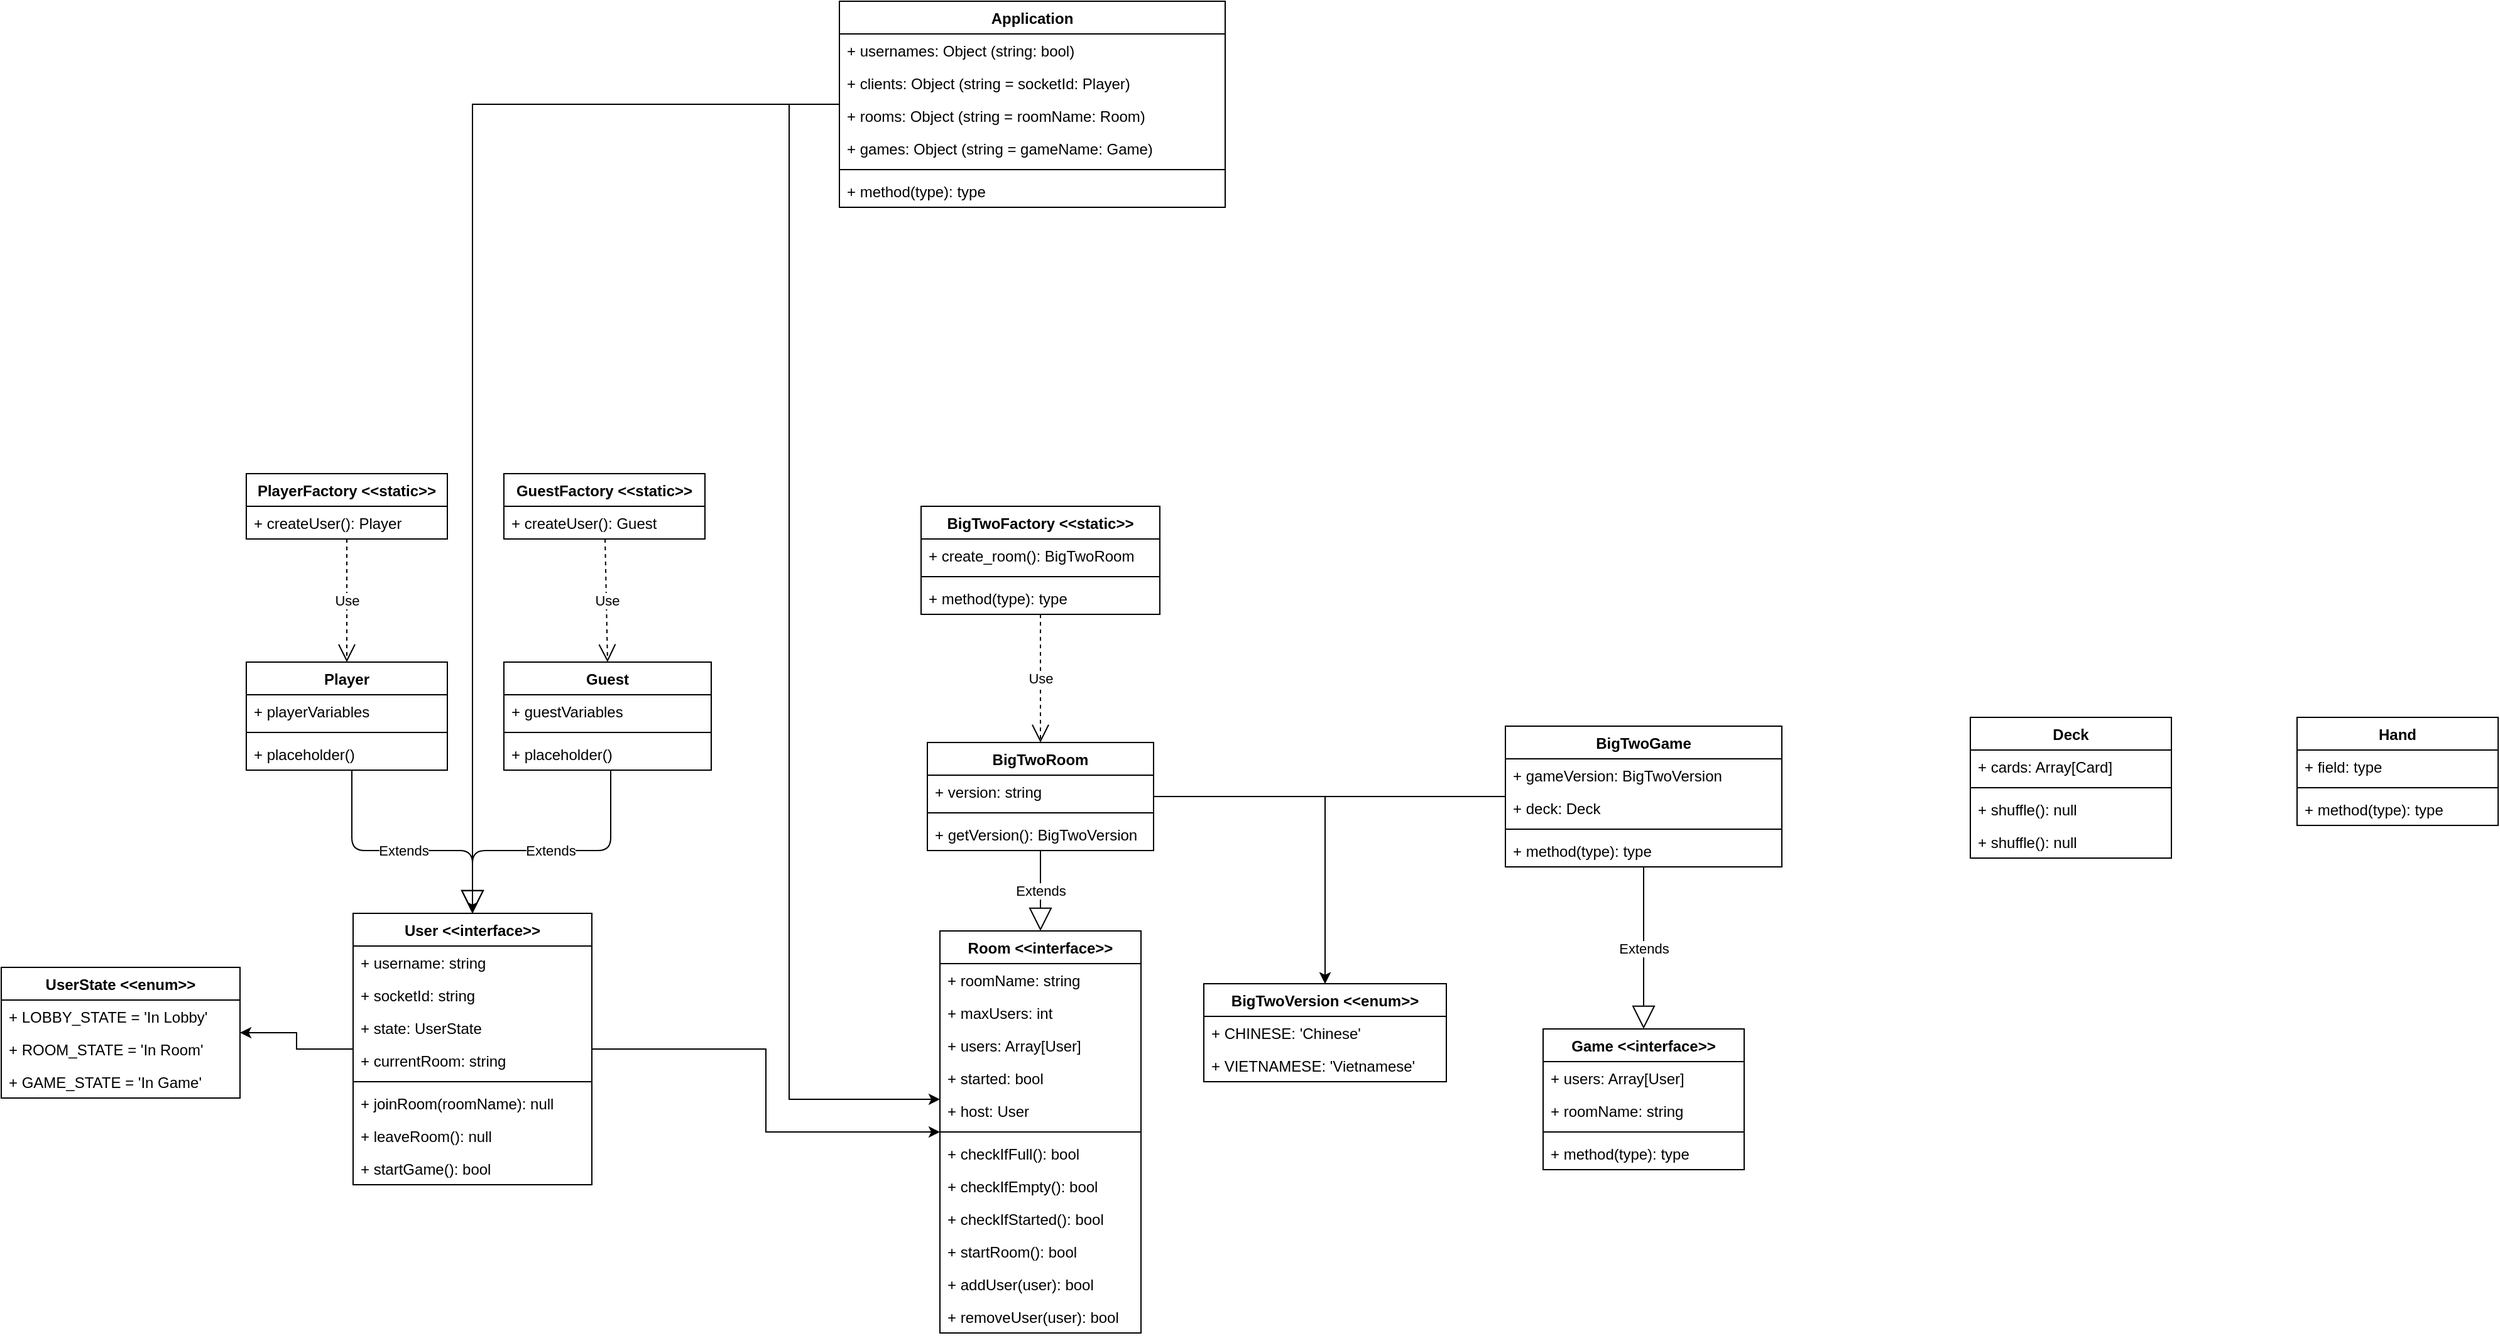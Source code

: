 <mxfile version="12.5.3" type="device"><diagram id="C5RBs43oDa-KdzZeNtuy" name="Page-1"><mxGraphModel dx="1913" dy="800" grid="1" gridSize="10" guides="1" tooltips="1" connect="1" arrows="1" fold="1" page="1" pageScale="1" pageWidth="827" pageHeight="1169" math="0" shadow="0"><root><mxCell id="WIyWlLk6GJQsqaUBKTNV-0"/><mxCell id="WIyWlLk6GJQsqaUBKTNV-1" parent="WIyWlLk6GJQsqaUBKTNV-0"/><mxCell id="4OqLiSWPr22BBePE-1iX-81" style="edgeStyle=orthogonalEdgeStyle;rounded=0;orthogonalLoop=1;jettySize=auto;html=1;" parent="WIyWlLk6GJQsqaUBKTNV-1" source="4OqLiSWPr22BBePE-1iX-0" target="4OqLiSWPr22BBePE-1iX-36" edge="1"><mxGeometry relative="1" as="geometry"/></mxCell><mxCell id="4OqLiSWPr22BBePE-1iX-83" style="edgeStyle=orthogonalEdgeStyle;rounded=0;orthogonalLoop=1;jettySize=auto;html=1;" parent="WIyWlLk6GJQsqaUBKTNV-1" source="4OqLiSWPr22BBePE-1iX-0" target="4OqLiSWPr22BBePE-1iX-53" edge="1"><mxGeometry relative="1" as="geometry"><Array as="points"><mxPoint x="-200" y="122"/><mxPoint x="-200" y="914"/></Array></mxGeometry></mxCell><mxCell id="4OqLiSWPr22BBePE-1iX-0" value="Application" style="swimlane;fontStyle=1;align=center;verticalAlign=top;childLayout=stackLayout;horizontal=1;startSize=26;horizontalStack=0;resizeParent=1;resizeParentMax=0;resizeLast=0;collapsible=1;marginBottom=0;" parent="WIyWlLk6GJQsqaUBKTNV-1" vertex="1"><mxGeometry x="-160" y="40" width="307" height="164" as="geometry"/></mxCell><mxCell id="4OqLiSWPr22BBePE-1iX-1" value="+ usernames: Object (string: bool)" style="text;strokeColor=none;fillColor=none;align=left;verticalAlign=top;spacingLeft=4;spacingRight=4;overflow=hidden;rotatable=0;points=[[0,0.5],[1,0.5]];portConstraint=eastwest;" parent="4OqLiSWPr22BBePE-1iX-0" vertex="1"><mxGeometry y="26" width="307" height="26" as="geometry"/></mxCell><mxCell id="4OqLiSWPr22BBePE-1iX-4" value="+ clients: Object (string = socketId: Player)" style="text;strokeColor=none;fillColor=none;align=left;verticalAlign=top;spacingLeft=4;spacingRight=4;overflow=hidden;rotatable=0;points=[[0,0.5],[1,0.5]];portConstraint=eastwest;" parent="4OqLiSWPr22BBePE-1iX-0" vertex="1"><mxGeometry y="52" width="307" height="26" as="geometry"/></mxCell><mxCell id="4OqLiSWPr22BBePE-1iX-5" value="+ rooms: Object (string = roomName: Room)" style="text;strokeColor=none;fillColor=none;align=left;verticalAlign=top;spacingLeft=4;spacingRight=4;overflow=hidden;rotatable=0;points=[[0,0.5],[1,0.5]];portConstraint=eastwest;" parent="4OqLiSWPr22BBePE-1iX-0" vertex="1"><mxGeometry y="78" width="307" height="26" as="geometry"/></mxCell><mxCell id="4OqLiSWPr22BBePE-1iX-6" value="+ games: Object (string = gameName: Game)" style="text;strokeColor=none;fillColor=none;align=left;verticalAlign=top;spacingLeft=4;spacingRight=4;overflow=hidden;rotatable=0;points=[[0,0.5],[1,0.5]];portConstraint=eastwest;" parent="4OqLiSWPr22BBePE-1iX-0" vertex="1"><mxGeometry y="104" width="307" height="26" as="geometry"/></mxCell><mxCell id="4OqLiSWPr22BBePE-1iX-2" value="" style="line;strokeWidth=1;fillColor=none;align=left;verticalAlign=middle;spacingTop=-1;spacingLeft=3;spacingRight=3;rotatable=0;labelPosition=right;points=[];portConstraint=eastwest;" parent="4OqLiSWPr22BBePE-1iX-0" vertex="1"><mxGeometry y="130" width="307" height="8" as="geometry"/></mxCell><mxCell id="4OqLiSWPr22BBePE-1iX-3" value="+ method(type): type" style="text;strokeColor=none;fillColor=none;align=left;verticalAlign=top;spacingLeft=4;spacingRight=4;overflow=hidden;rotatable=0;points=[[0,0.5],[1,0.5]];portConstraint=eastwest;" parent="4OqLiSWPr22BBePE-1iX-0" vertex="1"><mxGeometry y="138" width="307" height="26" as="geometry"/></mxCell><mxCell id="4OqLiSWPr22BBePE-1iX-7" value="Player" style="swimlane;fontStyle=1;align=center;verticalAlign=top;childLayout=stackLayout;horizontal=1;startSize=26;horizontalStack=0;resizeParent=1;resizeParentMax=0;resizeLast=0;collapsible=1;marginBottom=0;" parent="WIyWlLk6GJQsqaUBKTNV-1" vertex="1"><mxGeometry x="-632" y="566" width="160" height="86" as="geometry"/></mxCell><mxCell id="4OqLiSWPr22BBePE-1iX-8" value="+ playerVariables" style="text;strokeColor=none;fillColor=none;align=left;verticalAlign=top;spacingLeft=4;spacingRight=4;overflow=hidden;rotatable=0;points=[[0,0.5],[1,0.5]];portConstraint=eastwest;" parent="4OqLiSWPr22BBePE-1iX-7" vertex="1"><mxGeometry y="26" width="160" height="26" as="geometry"/></mxCell><mxCell id="4OqLiSWPr22BBePE-1iX-9" value="" style="line;strokeWidth=1;fillColor=none;align=left;verticalAlign=middle;spacingTop=-1;spacingLeft=3;spacingRight=3;rotatable=0;labelPosition=right;points=[];portConstraint=eastwest;" parent="4OqLiSWPr22BBePE-1iX-7" vertex="1"><mxGeometry y="52" width="160" height="8" as="geometry"/></mxCell><mxCell id="4OqLiSWPr22BBePE-1iX-10" value="+ placeholder()" style="text;strokeColor=none;fillColor=none;align=left;verticalAlign=top;spacingLeft=4;spacingRight=4;overflow=hidden;rotatable=0;points=[[0,0.5],[1,0.5]];portConstraint=eastwest;" parent="4OqLiSWPr22BBePE-1iX-7" vertex="1"><mxGeometry y="60" width="160" height="26" as="geometry"/></mxCell><mxCell id="4OqLiSWPr22BBePE-1iX-13" value="UserState &lt;&lt;enum&gt;&gt;" style="swimlane;fontStyle=1;align=center;verticalAlign=top;childLayout=stackLayout;horizontal=1;startSize=26;horizontalStack=0;resizeParent=1;resizeParentMax=0;resizeLast=0;collapsible=1;marginBottom=0;" parent="WIyWlLk6GJQsqaUBKTNV-1" vertex="1"><mxGeometry x="-827" y="809" width="190" height="104" as="geometry"/></mxCell><mxCell id="4OqLiSWPr22BBePE-1iX-14" value="+ LOBBY_STATE = 'In Lobby'" style="text;strokeColor=none;fillColor=none;align=left;verticalAlign=top;spacingLeft=4;spacingRight=4;overflow=hidden;rotatable=0;points=[[0,0.5],[1,0.5]];portConstraint=eastwest;" parent="4OqLiSWPr22BBePE-1iX-13" vertex="1"><mxGeometry y="26" width="190" height="26" as="geometry"/></mxCell><mxCell id="4OqLiSWPr22BBePE-1iX-17" value="+ ROOM_STATE = 'In Room'" style="text;strokeColor=none;fillColor=none;align=left;verticalAlign=top;spacingLeft=4;spacingRight=4;overflow=hidden;rotatable=0;points=[[0,0.5],[1,0.5]];portConstraint=eastwest;" parent="4OqLiSWPr22BBePE-1iX-13" vertex="1"><mxGeometry y="52" width="190" height="26" as="geometry"/></mxCell><mxCell id="4OqLiSWPr22BBePE-1iX-18" value="+ GAME_STATE = 'In Game'" style="text;strokeColor=none;fillColor=none;align=left;verticalAlign=top;spacingLeft=4;spacingRight=4;overflow=hidden;rotatable=0;points=[[0,0.5],[1,0.5]];portConstraint=eastwest;" parent="4OqLiSWPr22BBePE-1iX-13" vertex="1"><mxGeometry y="78" width="190" height="26" as="geometry"/></mxCell><mxCell id="4OqLiSWPr22BBePE-1iX-20" value="Guest" style="swimlane;fontStyle=1;align=center;verticalAlign=top;childLayout=stackLayout;horizontal=1;startSize=26;horizontalStack=0;resizeParent=1;resizeParentMax=0;resizeLast=0;collapsible=1;marginBottom=0;" parent="WIyWlLk6GJQsqaUBKTNV-1" vertex="1"><mxGeometry x="-427" y="566" width="165" height="86" as="geometry"/></mxCell><mxCell id="4OqLiSWPr22BBePE-1iX-21" value="+ guestVariables" style="text;strokeColor=none;fillColor=none;align=left;verticalAlign=top;spacingLeft=4;spacingRight=4;overflow=hidden;rotatable=0;points=[[0,0.5],[1,0.5]];portConstraint=eastwest;" parent="4OqLiSWPr22BBePE-1iX-20" vertex="1"><mxGeometry y="26" width="165" height="26" as="geometry"/></mxCell><mxCell id="4OqLiSWPr22BBePE-1iX-22" value="" style="line;strokeWidth=1;fillColor=none;align=left;verticalAlign=middle;spacingTop=-1;spacingLeft=3;spacingRight=3;rotatable=0;labelPosition=right;points=[];portConstraint=eastwest;" parent="4OqLiSWPr22BBePE-1iX-20" vertex="1"><mxGeometry y="52" width="165" height="8" as="geometry"/></mxCell><mxCell id="4OqLiSWPr22BBePE-1iX-23" value="+ placeholder()" style="text;strokeColor=none;fillColor=none;align=left;verticalAlign=top;spacingLeft=4;spacingRight=4;overflow=hidden;rotatable=0;points=[[0,0.5],[1,0.5]];portConstraint=eastwest;" parent="4OqLiSWPr22BBePE-1iX-20" vertex="1"><mxGeometry y="60" width="165" height="26" as="geometry"/></mxCell><mxCell id="4OqLiSWPr22BBePE-1iX-28" value="PlayerFactory &lt;&lt;static&gt;&gt;" style="swimlane;fontStyle=1;align=center;verticalAlign=top;childLayout=stackLayout;horizontal=1;startSize=26;horizontalStack=0;resizeParent=1;resizeParentMax=0;resizeLast=0;collapsible=1;marginBottom=0;" parent="WIyWlLk6GJQsqaUBKTNV-1" vertex="1"><mxGeometry x="-632" y="416" width="160" height="52" as="geometry"/></mxCell><mxCell id="4OqLiSWPr22BBePE-1iX-29" value="+ createUser(): Player" style="text;strokeColor=none;fillColor=none;align=left;verticalAlign=top;spacingLeft=4;spacingRight=4;overflow=hidden;rotatable=0;points=[[0,0.5],[1,0.5]];portConstraint=eastwest;" parent="4OqLiSWPr22BBePE-1iX-28" vertex="1"><mxGeometry y="26" width="160" height="26" as="geometry"/></mxCell><mxCell id="4OqLiSWPr22BBePE-1iX-32" value="GuestFactory &lt;&lt;static&gt;&gt;" style="swimlane;fontStyle=1;align=center;verticalAlign=top;childLayout=stackLayout;horizontal=1;startSize=26;horizontalStack=0;resizeParent=1;resizeParentMax=0;resizeLast=0;collapsible=1;marginBottom=0;" parent="WIyWlLk6GJQsqaUBKTNV-1" vertex="1"><mxGeometry x="-427" y="416" width="160" height="52" as="geometry"/></mxCell><mxCell id="4OqLiSWPr22BBePE-1iX-33" value="+ createUser(): Guest" style="text;strokeColor=none;fillColor=none;align=left;verticalAlign=top;spacingLeft=4;spacingRight=4;overflow=hidden;rotatable=0;points=[[0,0.5],[1,0.5]];portConstraint=eastwest;" parent="4OqLiSWPr22BBePE-1iX-32" vertex="1"><mxGeometry y="26" width="160" height="26" as="geometry"/></mxCell><mxCell id="4OqLiSWPr22BBePE-1iX-50" style="edgeStyle=orthogonalEdgeStyle;rounded=0;orthogonalLoop=1;jettySize=auto;html=1;" parent="WIyWlLk6GJQsqaUBKTNV-1" source="4OqLiSWPr22BBePE-1iX-36" target="4OqLiSWPr22BBePE-1iX-13" edge="1"><mxGeometry relative="1" as="geometry"/></mxCell><mxCell id="4OqLiSWPr22BBePE-1iX-80" style="edgeStyle=orthogonalEdgeStyle;rounded=0;orthogonalLoop=1;jettySize=auto;html=1;" parent="WIyWlLk6GJQsqaUBKTNV-1" source="4OqLiSWPr22BBePE-1iX-36" target="4OqLiSWPr22BBePE-1iX-53" edge="1"><mxGeometry relative="1" as="geometry"/></mxCell><mxCell id="4OqLiSWPr22BBePE-1iX-36" value="User &lt;&lt;interface&gt;&gt;" style="swimlane;fontStyle=1;align=center;verticalAlign=top;childLayout=stackLayout;horizontal=1;startSize=26;horizontalStack=0;resizeParent=1;resizeParentMax=0;resizeLast=0;collapsible=1;marginBottom=0;" parent="WIyWlLk6GJQsqaUBKTNV-1" vertex="1"><mxGeometry x="-547" y="766" width="190" height="216" as="geometry"/></mxCell><mxCell id="4OqLiSWPr22BBePE-1iX-37" value="+ username: string" style="text;strokeColor=none;fillColor=none;align=left;verticalAlign=top;spacingLeft=4;spacingRight=4;overflow=hidden;rotatable=0;points=[[0,0.5],[1,0.5]];portConstraint=eastwest;" parent="4OqLiSWPr22BBePE-1iX-36" vertex="1"><mxGeometry y="26" width="190" height="26" as="geometry"/></mxCell><mxCell id="4OqLiSWPr22BBePE-1iX-40" value="+ socketId: string" style="text;strokeColor=none;fillColor=none;align=left;verticalAlign=top;spacingLeft=4;spacingRight=4;overflow=hidden;rotatable=0;points=[[0,0.5],[1,0.5]];portConstraint=eastwest;" parent="4OqLiSWPr22BBePE-1iX-36" vertex="1"><mxGeometry y="52" width="190" height="26" as="geometry"/></mxCell><mxCell id="4OqLiSWPr22BBePE-1iX-41" value="+ state: UserState" style="text;strokeColor=none;fillColor=none;align=left;verticalAlign=top;spacingLeft=4;spacingRight=4;overflow=hidden;rotatable=0;points=[[0,0.5],[1,0.5]];portConstraint=eastwest;" parent="4OqLiSWPr22BBePE-1iX-36" vertex="1"><mxGeometry y="78" width="190" height="26" as="geometry"/></mxCell><mxCell id="4OqLiSWPr22BBePE-1iX-42" value="+ currentRoom: string" style="text;strokeColor=none;fillColor=none;align=left;verticalAlign=top;spacingLeft=4;spacingRight=4;overflow=hidden;rotatable=0;points=[[0,0.5],[1,0.5]];portConstraint=eastwest;" parent="4OqLiSWPr22BBePE-1iX-36" vertex="1"><mxGeometry y="104" width="190" height="26" as="geometry"/></mxCell><mxCell id="4OqLiSWPr22BBePE-1iX-38" value="" style="line;strokeWidth=1;fillColor=none;align=left;verticalAlign=middle;spacingTop=-1;spacingLeft=3;spacingRight=3;rotatable=0;labelPosition=right;points=[];portConstraint=eastwest;" parent="4OqLiSWPr22BBePE-1iX-36" vertex="1"><mxGeometry y="130" width="190" height="8" as="geometry"/></mxCell><mxCell id="4OqLiSWPr22BBePE-1iX-39" value="+ joinRoom(roomName): null" style="text;strokeColor=none;fillColor=none;align=left;verticalAlign=top;spacingLeft=4;spacingRight=4;overflow=hidden;rotatable=0;points=[[0,0.5],[1,0.5]];portConstraint=eastwest;" parent="4OqLiSWPr22BBePE-1iX-36" vertex="1"><mxGeometry y="138" width="190" height="26" as="geometry"/></mxCell><mxCell id="4OqLiSWPr22BBePE-1iX-43" value="+ leaveRoom(): null" style="text;strokeColor=none;fillColor=none;align=left;verticalAlign=top;spacingLeft=4;spacingRight=4;overflow=hidden;rotatable=0;points=[[0,0.5],[1,0.5]];portConstraint=eastwest;" parent="4OqLiSWPr22BBePE-1iX-36" vertex="1"><mxGeometry y="164" width="190" height="26" as="geometry"/></mxCell><mxCell id="xRy6NMBiDOMf052b6M_E-10" value="+ startGame(): bool" style="text;strokeColor=none;fillColor=none;align=left;verticalAlign=top;spacingLeft=4;spacingRight=4;overflow=hidden;rotatable=0;points=[[0,0.5],[1,0.5]];portConstraint=eastwest;" parent="4OqLiSWPr22BBePE-1iX-36" vertex="1"><mxGeometry y="190" width="190" height="26" as="geometry"/></mxCell><mxCell id="4OqLiSWPr22BBePE-1iX-44" value="Extends" style="endArrow=block;endSize=16;endFill=0;html=1;" parent="WIyWlLk6GJQsqaUBKTNV-1" target="4OqLiSWPr22BBePE-1iX-36" edge="1"><mxGeometry width="160" relative="1" as="geometry"><mxPoint x="-548" y="652" as="sourcePoint"/><mxPoint x="-482" y="706" as="targetPoint"/><Array as="points"><mxPoint x="-548" y="716"/><mxPoint x="-452" y="716"/></Array><mxPoint as="offset"/></mxGeometry></mxCell><mxCell id="4OqLiSWPr22BBePE-1iX-45" value="Extends" style="endArrow=block;endSize=16;endFill=0;html=1;" parent="WIyWlLk6GJQsqaUBKTNV-1" target="4OqLiSWPr22BBePE-1iX-36" edge="1"><mxGeometry width="160" relative="1" as="geometry"><mxPoint x="-342" y="652" as="sourcePoint"/><mxPoint x="-202" y="716" as="targetPoint"/><Array as="points"><mxPoint x="-342" y="716"/><mxPoint x="-452" y="716"/></Array></mxGeometry></mxCell><mxCell id="4OqLiSWPr22BBePE-1iX-48" value="Use" style="endArrow=open;endSize=12;dashed=1;html=1;" parent="WIyWlLk6GJQsqaUBKTNV-1" source="4OqLiSWPr22BBePE-1iX-28" target="4OqLiSWPr22BBePE-1iX-7" edge="1"><mxGeometry width="160" relative="1" as="geometry"><mxPoint x="-852" y="506" as="sourcePoint"/><mxPoint x="-692" y="506" as="targetPoint"/></mxGeometry></mxCell><mxCell id="4OqLiSWPr22BBePE-1iX-49" value="Use" style="endArrow=open;endSize=12;dashed=1;html=1;entryX=0.5;entryY=0;entryDx=0;entryDy=0;" parent="WIyWlLk6GJQsqaUBKTNV-1" source="4OqLiSWPr22BBePE-1iX-32" target="4OqLiSWPr22BBePE-1iX-20" edge="1"><mxGeometry width="160" relative="1" as="geometry"><mxPoint x="-212" y="516" as="sourcePoint"/><mxPoint x="-52" y="516" as="targetPoint"/></mxGeometry></mxCell><mxCell id="4OqLiSWPr22BBePE-1iX-53" value="Room &lt;&lt;interface&gt;&gt;" style="swimlane;fontStyle=1;align=center;verticalAlign=top;childLayout=stackLayout;horizontal=1;startSize=26;horizontalStack=0;resizeParent=1;resizeParentMax=0;resizeLast=0;collapsible=1;marginBottom=0;" parent="WIyWlLk6GJQsqaUBKTNV-1" vertex="1"><mxGeometry x="-80" y="780" width="160" height="320" as="geometry"/></mxCell><mxCell id="4OqLiSWPr22BBePE-1iX-54" value="+ roomName: string" style="text;strokeColor=none;fillColor=none;align=left;verticalAlign=top;spacingLeft=4;spacingRight=4;overflow=hidden;rotatable=0;points=[[0,0.5],[1,0.5]];portConstraint=eastwest;" parent="4OqLiSWPr22BBePE-1iX-53" vertex="1"><mxGeometry y="26" width="160" height="26" as="geometry"/></mxCell><mxCell id="4OqLiSWPr22BBePE-1iX-61" value="+ maxUsers: int" style="text;strokeColor=none;fillColor=none;align=left;verticalAlign=top;spacingLeft=4;spacingRight=4;overflow=hidden;rotatable=0;points=[[0,0.5],[1,0.5]];portConstraint=eastwest;" parent="4OqLiSWPr22BBePE-1iX-53" vertex="1"><mxGeometry y="52" width="160" height="26" as="geometry"/></mxCell><mxCell id="4OqLiSWPr22BBePE-1iX-62" value="+ users: Array[User]" style="text;strokeColor=none;fillColor=none;align=left;verticalAlign=top;spacingLeft=4;spacingRight=4;overflow=hidden;rotatable=0;points=[[0,0.5],[1,0.5]];portConstraint=eastwest;" parent="4OqLiSWPr22BBePE-1iX-53" vertex="1"><mxGeometry y="78" width="160" height="26" as="geometry"/></mxCell><mxCell id="4OqLiSWPr22BBePE-1iX-63" value="+ started: bool" style="text;strokeColor=none;fillColor=none;align=left;verticalAlign=top;spacingLeft=4;spacingRight=4;overflow=hidden;rotatable=0;points=[[0,0.5],[1,0.5]];portConstraint=eastwest;" parent="4OqLiSWPr22BBePE-1iX-53" vertex="1"><mxGeometry y="104" width="160" height="26" as="geometry"/></mxCell><mxCell id="4OqLiSWPr22BBePE-1iX-64" value="+ host: User" style="text;strokeColor=none;fillColor=none;align=left;verticalAlign=top;spacingLeft=4;spacingRight=4;overflow=hidden;rotatable=0;points=[[0,0.5],[1,0.5]];portConstraint=eastwest;" parent="4OqLiSWPr22BBePE-1iX-53" vertex="1"><mxGeometry y="130" width="160" height="26" as="geometry"/></mxCell><mxCell id="4OqLiSWPr22BBePE-1iX-55" value="" style="line;strokeWidth=1;fillColor=none;align=left;verticalAlign=middle;spacingTop=-1;spacingLeft=3;spacingRight=3;rotatable=0;labelPosition=right;points=[];portConstraint=eastwest;" parent="4OqLiSWPr22BBePE-1iX-53" vertex="1"><mxGeometry y="156" width="160" height="8" as="geometry"/></mxCell><mxCell id="4OqLiSWPr22BBePE-1iX-56" value="+ checkIfFull(): bool" style="text;strokeColor=none;fillColor=none;align=left;verticalAlign=top;spacingLeft=4;spacingRight=4;overflow=hidden;rotatable=0;points=[[0,0.5],[1,0.5]];portConstraint=eastwest;" parent="4OqLiSWPr22BBePE-1iX-53" vertex="1"><mxGeometry y="164" width="160" height="26" as="geometry"/></mxCell><mxCell id="4OqLiSWPr22BBePE-1iX-73" value="+ checkIfEmpty(): bool" style="text;strokeColor=none;fillColor=none;align=left;verticalAlign=top;spacingLeft=4;spacingRight=4;overflow=hidden;rotatable=0;points=[[0,0.5],[1,0.5]];portConstraint=eastwest;" parent="4OqLiSWPr22BBePE-1iX-53" vertex="1"><mxGeometry y="190" width="160" height="26" as="geometry"/></mxCell><mxCell id="4OqLiSWPr22BBePE-1iX-72" value="+ checkIfStarted(): bool" style="text;strokeColor=none;fillColor=none;align=left;verticalAlign=top;spacingLeft=4;spacingRight=4;overflow=hidden;rotatable=0;points=[[0,0.5],[1,0.5]];portConstraint=eastwest;" parent="4OqLiSWPr22BBePE-1iX-53" vertex="1"><mxGeometry y="216" width="160" height="26" as="geometry"/></mxCell><mxCell id="8NX1svMsoRWFPoFhDLAn-0" value="+ startRoom(): bool" style="text;strokeColor=none;fillColor=none;align=left;verticalAlign=top;spacingLeft=4;spacingRight=4;overflow=hidden;rotatable=0;points=[[0,0.5],[1,0.5]];portConstraint=eastwest;" vertex="1" parent="4OqLiSWPr22BBePE-1iX-53"><mxGeometry y="242" width="160" height="26" as="geometry"/></mxCell><mxCell id="4OqLiSWPr22BBePE-1iX-74" value="+ addUser(user): bool" style="text;strokeColor=none;fillColor=none;align=left;verticalAlign=top;spacingLeft=4;spacingRight=4;overflow=hidden;rotatable=0;points=[[0,0.5],[1,0.5]];portConstraint=eastwest;" parent="4OqLiSWPr22BBePE-1iX-53" vertex="1"><mxGeometry y="268" width="160" height="26" as="geometry"/></mxCell><mxCell id="8NX1svMsoRWFPoFhDLAn-1" value="+ removeUser(user): bool" style="text;strokeColor=none;fillColor=none;align=left;verticalAlign=top;spacingLeft=4;spacingRight=4;overflow=hidden;rotatable=0;points=[[0,0.5],[1,0.5]];portConstraint=eastwest;" vertex="1" parent="4OqLiSWPr22BBePE-1iX-53"><mxGeometry y="294" width="160" height="26" as="geometry"/></mxCell><mxCell id="4OqLiSWPr22BBePE-1iX-70" style="edgeStyle=orthogonalEdgeStyle;rounded=0;orthogonalLoop=1;jettySize=auto;html=1;" parent="WIyWlLk6GJQsqaUBKTNV-1" source="4OqLiSWPr22BBePE-1iX-57" target="4OqLiSWPr22BBePE-1iX-65" edge="1"><mxGeometry relative="1" as="geometry"/></mxCell><mxCell id="4OqLiSWPr22BBePE-1iX-57" value="BigTwoRoom" style="swimlane;fontStyle=1;align=center;verticalAlign=top;childLayout=stackLayout;horizontal=1;startSize=26;horizontalStack=0;resizeParent=1;resizeParentMax=0;resizeLast=0;collapsible=1;marginBottom=0;" parent="WIyWlLk6GJQsqaUBKTNV-1" vertex="1"><mxGeometry x="-90" y="630" width="180" height="86" as="geometry"/></mxCell><mxCell id="4OqLiSWPr22BBePE-1iX-58" value="+ version: string" style="text;strokeColor=none;fillColor=none;align=left;verticalAlign=top;spacingLeft=4;spacingRight=4;overflow=hidden;rotatable=0;points=[[0,0.5],[1,0.5]];portConstraint=eastwest;" parent="4OqLiSWPr22BBePE-1iX-57" vertex="1"><mxGeometry y="26" width="180" height="26" as="geometry"/></mxCell><mxCell id="4OqLiSWPr22BBePE-1iX-59" value="" style="line;strokeWidth=1;fillColor=none;align=left;verticalAlign=middle;spacingTop=-1;spacingLeft=3;spacingRight=3;rotatable=0;labelPosition=right;points=[];portConstraint=eastwest;" parent="4OqLiSWPr22BBePE-1iX-57" vertex="1"><mxGeometry y="52" width="180" height="8" as="geometry"/></mxCell><mxCell id="4OqLiSWPr22BBePE-1iX-60" value="+ getVersion(): BigTwoVersion" style="text;strokeColor=none;fillColor=none;align=left;verticalAlign=top;spacingLeft=4;spacingRight=4;overflow=hidden;rotatable=0;points=[[0,0.5],[1,0.5]];portConstraint=eastwest;" parent="4OqLiSWPr22BBePE-1iX-57" vertex="1"><mxGeometry y="60" width="180" height="26" as="geometry"/></mxCell><mxCell id="4OqLiSWPr22BBePE-1iX-65" value="BigTwoVersion &lt;&lt;enum&gt;&gt;" style="swimlane;fontStyle=1;align=center;verticalAlign=top;childLayout=stackLayout;horizontal=1;startSize=26;horizontalStack=0;resizeParent=1;resizeParentMax=0;resizeLast=0;collapsible=1;marginBottom=0;" parent="WIyWlLk6GJQsqaUBKTNV-1" vertex="1"><mxGeometry x="130" y="822" width="193" height="78" as="geometry"/></mxCell><mxCell id="4OqLiSWPr22BBePE-1iX-66" value="+ CHINESE: 'Chinese'" style="text;strokeColor=none;fillColor=none;align=left;verticalAlign=top;spacingLeft=4;spacingRight=4;overflow=hidden;rotatable=0;points=[[0,0.5],[1,0.5]];portConstraint=eastwest;" parent="4OqLiSWPr22BBePE-1iX-65" vertex="1"><mxGeometry y="26" width="193" height="26" as="geometry"/></mxCell><mxCell id="4OqLiSWPr22BBePE-1iX-69" value="+ VIETNAMESE: 'Vietnamese'" style="text;strokeColor=none;fillColor=none;align=left;verticalAlign=top;spacingLeft=4;spacingRight=4;overflow=hidden;rotatable=0;points=[[0,0.5],[1,0.5]];portConstraint=eastwest;" parent="4OqLiSWPr22BBePE-1iX-65" vertex="1"><mxGeometry y="52" width="193" height="26" as="geometry"/></mxCell><mxCell id="4OqLiSWPr22BBePE-1iX-75" value="Extends" style="endArrow=block;endSize=16;endFill=0;html=1;" parent="WIyWlLk6GJQsqaUBKTNV-1" source="4OqLiSWPr22BBePE-1iX-57" target="4OqLiSWPr22BBePE-1iX-53" edge="1"><mxGeometry width="160" relative="1" as="geometry"><mxPoint x="-43" y="750" as="sourcePoint"/><mxPoint x="117" y="750" as="targetPoint"/></mxGeometry></mxCell><mxCell id="4OqLiSWPr22BBePE-1iX-76" value="BigTwoFactory &lt;&lt;static&gt;&gt;" style="swimlane;fontStyle=1;align=center;verticalAlign=top;childLayout=stackLayout;horizontal=1;startSize=26;horizontalStack=0;resizeParent=1;resizeParentMax=0;resizeLast=0;collapsible=1;marginBottom=0;" parent="WIyWlLk6GJQsqaUBKTNV-1" vertex="1"><mxGeometry x="-95" y="442" width="190" height="86" as="geometry"/></mxCell><mxCell id="4OqLiSWPr22BBePE-1iX-77" value="+ create_room(): BigTwoRoom" style="text;strokeColor=none;fillColor=none;align=left;verticalAlign=top;spacingLeft=4;spacingRight=4;overflow=hidden;rotatable=0;points=[[0,0.5],[1,0.5]];portConstraint=eastwest;" parent="4OqLiSWPr22BBePE-1iX-76" vertex="1"><mxGeometry y="26" width="190" height="26" as="geometry"/></mxCell><mxCell id="4OqLiSWPr22BBePE-1iX-78" value="" style="line;strokeWidth=1;fillColor=none;align=left;verticalAlign=middle;spacingTop=-1;spacingLeft=3;spacingRight=3;rotatable=0;labelPosition=right;points=[];portConstraint=eastwest;" parent="4OqLiSWPr22BBePE-1iX-76" vertex="1"><mxGeometry y="52" width="190" height="8" as="geometry"/></mxCell><mxCell id="4OqLiSWPr22BBePE-1iX-79" value="+ method(type): type" style="text;strokeColor=none;fillColor=none;align=left;verticalAlign=top;spacingLeft=4;spacingRight=4;overflow=hidden;rotatable=0;points=[[0,0.5],[1,0.5]];portConstraint=eastwest;" parent="4OqLiSWPr22BBePE-1iX-76" vertex="1"><mxGeometry y="60" width="190" height="26" as="geometry"/></mxCell><mxCell id="4OqLiSWPr22BBePE-1iX-82" value="Use" style="endArrow=open;endSize=12;dashed=1;html=1;" parent="WIyWlLk6GJQsqaUBKTNV-1" source="4OqLiSWPr22BBePE-1iX-76" target="4OqLiSWPr22BBePE-1iX-57" edge="1"><mxGeometry width="160" relative="1" as="geometry"><mxPoint x="-130" y="566" as="sourcePoint"/><mxPoint x="30" y="566" as="targetPoint"/></mxGeometry></mxCell><mxCell id="4OqLiSWPr22BBePE-1iX-84" value="Game &lt;&lt;interface&gt;&gt;" style="swimlane;fontStyle=1;align=center;verticalAlign=top;childLayout=stackLayout;horizontal=1;startSize=26;horizontalStack=0;resizeParent=1;resizeParentMax=0;resizeLast=0;collapsible=1;marginBottom=0;" parent="WIyWlLk6GJQsqaUBKTNV-1" vertex="1"><mxGeometry x="400" y="858" width="160" height="112" as="geometry"/></mxCell><mxCell id="4OqLiSWPr22BBePE-1iX-85" value="+ users: Array[User]" style="text;strokeColor=none;fillColor=none;align=left;verticalAlign=top;spacingLeft=4;spacingRight=4;overflow=hidden;rotatable=0;points=[[0,0.5],[1,0.5]];portConstraint=eastwest;" parent="4OqLiSWPr22BBePE-1iX-84" vertex="1"><mxGeometry y="26" width="160" height="26" as="geometry"/></mxCell><mxCell id="4OqLiSWPr22BBePE-1iX-92" value="+ roomName: string" style="text;strokeColor=none;fillColor=none;align=left;verticalAlign=top;spacingLeft=4;spacingRight=4;overflow=hidden;rotatable=0;points=[[0,0.5],[1,0.5]];portConstraint=eastwest;" parent="4OqLiSWPr22BBePE-1iX-84" vertex="1"><mxGeometry y="52" width="160" height="26" as="geometry"/></mxCell><mxCell id="4OqLiSWPr22BBePE-1iX-86" value="" style="line;strokeWidth=1;fillColor=none;align=left;verticalAlign=middle;spacingTop=-1;spacingLeft=3;spacingRight=3;rotatable=0;labelPosition=right;points=[];portConstraint=eastwest;" parent="4OqLiSWPr22BBePE-1iX-84" vertex="1"><mxGeometry y="78" width="160" height="8" as="geometry"/></mxCell><mxCell id="4OqLiSWPr22BBePE-1iX-87" value="+ method(type): type" style="text;strokeColor=none;fillColor=none;align=left;verticalAlign=top;spacingLeft=4;spacingRight=4;overflow=hidden;rotatable=0;points=[[0,0.5],[1,0.5]];portConstraint=eastwest;" parent="4OqLiSWPr22BBePE-1iX-84" vertex="1"><mxGeometry y="86" width="160" height="26" as="geometry"/></mxCell><mxCell id="4OqLiSWPr22BBePE-1iX-93" style="edgeStyle=orthogonalEdgeStyle;rounded=0;orthogonalLoop=1;jettySize=auto;html=1;" parent="WIyWlLk6GJQsqaUBKTNV-1" source="4OqLiSWPr22BBePE-1iX-88" target="4OqLiSWPr22BBePE-1iX-65" edge="1"><mxGeometry relative="1" as="geometry"/></mxCell><mxCell id="4OqLiSWPr22BBePE-1iX-88" value="BigTwoGame" style="swimlane;fontStyle=1;align=center;verticalAlign=top;childLayout=stackLayout;horizontal=1;startSize=26;horizontalStack=0;resizeParent=1;resizeParentMax=0;resizeLast=0;collapsible=1;marginBottom=0;" parent="WIyWlLk6GJQsqaUBKTNV-1" vertex="1"><mxGeometry x="370" y="617" width="220" height="112" as="geometry"/></mxCell><mxCell id="4OqLiSWPr22BBePE-1iX-89" value="+ gameVersion: BigTwoVersion" style="text;strokeColor=none;fillColor=none;align=left;verticalAlign=top;spacingLeft=4;spacingRight=4;overflow=hidden;rotatable=0;points=[[0,0.5],[1,0.5]];portConstraint=eastwest;" parent="4OqLiSWPr22BBePE-1iX-88" vertex="1"><mxGeometry y="26" width="220" height="26" as="geometry"/></mxCell><mxCell id="4OqLiSWPr22BBePE-1iX-100" value="+ deck: Deck" style="text;strokeColor=none;fillColor=none;align=left;verticalAlign=top;spacingLeft=4;spacingRight=4;overflow=hidden;rotatable=0;points=[[0,0.5],[1,0.5]];portConstraint=eastwest;" parent="4OqLiSWPr22BBePE-1iX-88" vertex="1"><mxGeometry y="52" width="220" height="26" as="geometry"/></mxCell><mxCell id="4OqLiSWPr22BBePE-1iX-90" value="" style="line;strokeWidth=1;fillColor=none;align=left;verticalAlign=middle;spacingTop=-1;spacingLeft=3;spacingRight=3;rotatable=0;labelPosition=right;points=[];portConstraint=eastwest;" parent="4OqLiSWPr22BBePE-1iX-88" vertex="1"><mxGeometry y="78" width="220" height="8" as="geometry"/></mxCell><mxCell id="4OqLiSWPr22BBePE-1iX-91" value="+ method(type): type" style="text;strokeColor=none;fillColor=none;align=left;verticalAlign=top;spacingLeft=4;spacingRight=4;overflow=hidden;rotatable=0;points=[[0,0.5],[1,0.5]];portConstraint=eastwest;" parent="4OqLiSWPr22BBePE-1iX-88" vertex="1"><mxGeometry y="86" width="220" height="26" as="geometry"/></mxCell><mxCell id="4OqLiSWPr22BBePE-1iX-94" value="Extends" style="endArrow=block;endSize=16;endFill=0;html=1;" parent="WIyWlLk6GJQsqaUBKTNV-1" source="4OqLiSWPr22BBePE-1iX-88" target="4OqLiSWPr22BBePE-1iX-84" edge="1"><mxGeometry width="160" relative="1" as="geometry"><mxPoint x="480" y="770" as="sourcePoint"/><mxPoint x="640" y="770" as="targetPoint"/></mxGeometry></mxCell><mxCell id="xRy6NMBiDOMf052b6M_E-0" value="Deck" style="swimlane;fontStyle=1;align=center;verticalAlign=top;childLayout=stackLayout;horizontal=1;startSize=26;horizontalStack=0;resizeParent=1;resizeParentMax=0;resizeLast=0;collapsible=1;marginBottom=0;" parent="WIyWlLk6GJQsqaUBKTNV-1" vertex="1"><mxGeometry x="740" y="610" width="160" height="112" as="geometry"/></mxCell><mxCell id="xRy6NMBiDOMf052b6M_E-1" value="+ cards: Array[Card]" style="text;strokeColor=none;fillColor=none;align=left;verticalAlign=top;spacingLeft=4;spacingRight=4;overflow=hidden;rotatable=0;points=[[0,0.5],[1,0.5]];portConstraint=eastwest;" parent="xRy6NMBiDOMf052b6M_E-0" vertex="1"><mxGeometry y="26" width="160" height="26" as="geometry"/></mxCell><mxCell id="xRy6NMBiDOMf052b6M_E-2" value="" style="line;strokeWidth=1;fillColor=none;align=left;verticalAlign=middle;spacingTop=-1;spacingLeft=3;spacingRight=3;rotatable=0;labelPosition=right;points=[];portConstraint=eastwest;" parent="xRy6NMBiDOMf052b6M_E-0" vertex="1"><mxGeometry y="52" width="160" height="8" as="geometry"/></mxCell><mxCell id="xRy6NMBiDOMf052b6M_E-3" value="+ shuffle(): null" style="text;strokeColor=none;fillColor=none;align=left;verticalAlign=top;spacingLeft=4;spacingRight=4;overflow=hidden;rotatable=0;points=[[0,0.5],[1,0.5]];portConstraint=eastwest;" parent="xRy6NMBiDOMf052b6M_E-0" vertex="1"><mxGeometry y="60" width="160" height="26" as="geometry"/></mxCell><mxCell id="xRy6NMBiDOMf052b6M_E-9" value="+ shuffle(): null" style="text;strokeColor=none;fillColor=none;align=left;verticalAlign=top;spacingLeft=4;spacingRight=4;overflow=hidden;rotatable=0;points=[[0,0.5],[1,0.5]];portConstraint=eastwest;" parent="xRy6NMBiDOMf052b6M_E-0" vertex="1"><mxGeometry y="86" width="160" height="26" as="geometry"/></mxCell><mxCell id="xRy6NMBiDOMf052b6M_E-4" value="Hand" style="swimlane;fontStyle=1;align=center;verticalAlign=top;childLayout=stackLayout;horizontal=1;startSize=26;horizontalStack=0;resizeParent=1;resizeParentMax=0;resizeLast=0;collapsible=1;marginBottom=0;" parent="WIyWlLk6GJQsqaUBKTNV-1" vertex="1"><mxGeometry x="1000" y="610" width="160" height="86" as="geometry"/></mxCell><mxCell id="xRy6NMBiDOMf052b6M_E-5" value="+ field: type" style="text;strokeColor=none;fillColor=none;align=left;verticalAlign=top;spacingLeft=4;spacingRight=4;overflow=hidden;rotatable=0;points=[[0,0.5],[1,0.5]];portConstraint=eastwest;" parent="xRy6NMBiDOMf052b6M_E-4" vertex="1"><mxGeometry y="26" width="160" height="26" as="geometry"/></mxCell><mxCell id="xRy6NMBiDOMf052b6M_E-6" value="" style="line;strokeWidth=1;fillColor=none;align=left;verticalAlign=middle;spacingTop=-1;spacingLeft=3;spacingRight=3;rotatable=0;labelPosition=right;points=[];portConstraint=eastwest;" parent="xRy6NMBiDOMf052b6M_E-4" vertex="1"><mxGeometry y="52" width="160" height="8" as="geometry"/></mxCell><mxCell id="xRy6NMBiDOMf052b6M_E-7" value="+ method(type): type" style="text;strokeColor=none;fillColor=none;align=left;verticalAlign=top;spacingLeft=4;spacingRight=4;overflow=hidden;rotatable=0;points=[[0,0.5],[1,0.5]];portConstraint=eastwest;" parent="xRy6NMBiDOMf052b6M_E-4" vertex="1"><mxGeometry y="60" width="160" height="26" as="geometry"/></mxCell></root></mxGraphModel></diagram></mxfile>